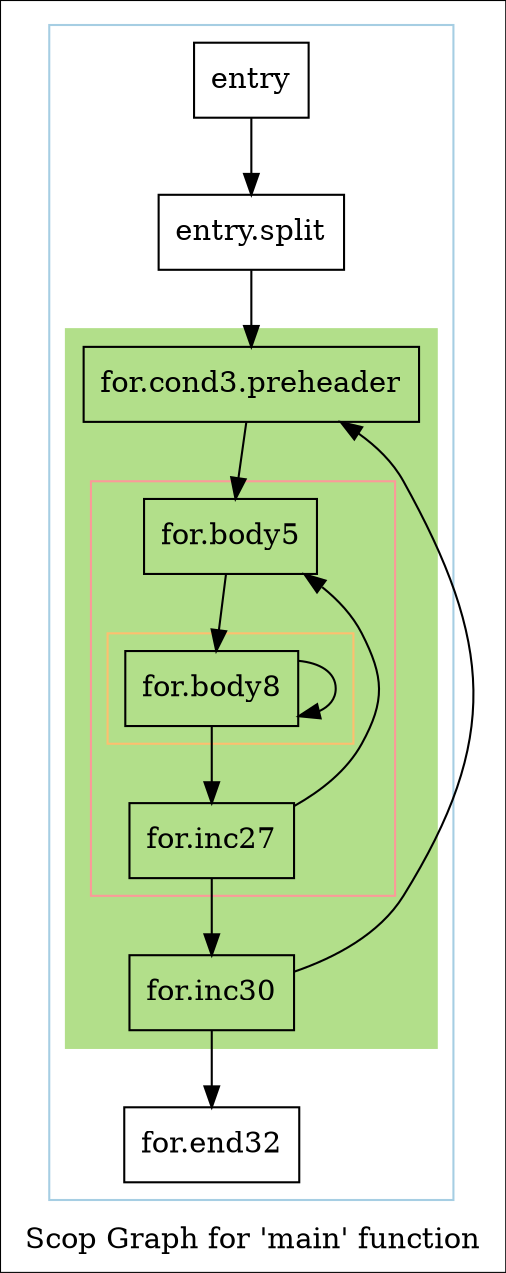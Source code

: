 digraph "Scop Graph for 'main' function" {
	label="Scop Graph for 'main' function";

	Node0x5bd61b0 [shape=record,label="{entry}"];
	Node0x5bd61b0 -> Node0x5bd97b0;
	Node0x5bd97b0 [shape=record,label="{entry.split}"];
	Node0x5bd97b0 -> Node0x5bdb050;
	Node0x5bdb050 [shape=record,label="{for.cond3.preheader}"];
	Node0x5bdb050 -> Node0x5bdb1c0;
	Node0x5bdb1c0 [shape=record,label="{for.body5}"];
	Node0x5bdb1c0 -> Node0x5bdb1e0;
	Node0x5bdb1e0 [shape=record,label="{for.body8}"];
	Node0x5bdb1e0 -> Node0x5bdb1e0[constraint=false];
	Node0x5bdb1e0 -> Node0x5bdb0f0;
	Node0x5bdb0f0 [shape=record,label="{for.inc27}"];
	Node0x5bdb0f0 -> Node0x5bdb1c0[constraint=false];
	Node0x5bdb0f0 -> Node0x5bdb200;
	Node0x5bdb200 [shape=record,label="{for.inc30}"];
	Node0x5bdb200 -> Node0x5bdb050[constraint=false];
	Node0x5bdb200 -> Node0x5bdb110;
	Node0x5bdb110 [shape=record,label="{for.end32}"];
	colorscheme = "paired12"
        subgraph cluster_0x5bd6c50 {
          label = "";
          style = solid;
          color = 1
          subgraph cluster_0x5bb24a0 {
            label = "";
            style = filled;
            color = 3            subgraph cluster_0x5bd6cd0 {
              label = "";
              style = solid;
              color = 5
              subgraph cluster_0x5bb2420 {
                label = "";
                style = solid;
                color = 7
                Node0x5bdb1e0;
              }
              Node0x5bdb1c0;
              Node0x5bdb0f0;
            }
            Node0x5bdb050;
            Node0x5bdb200;
          }
          Node0x5bd61b0;
          Node0x5bd97b0;
          Node0x5bdb110;
        }
}
